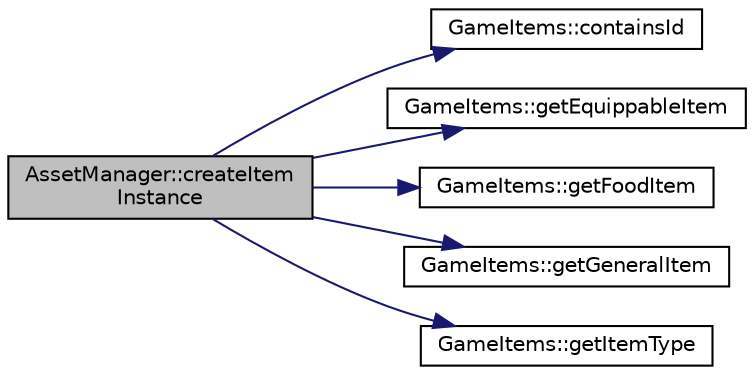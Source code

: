 digraph "AssetManager::createItemInstance"
{
 // LATEX_PDF_SIZE
  edge [fontname="Helvetica",fontsize="10",labelfontname="Helvetica",labelfontsize="10"];
  node [fontname="Helvetica",fontsize="10",shape=record];
  rankdir="LR";
  Node1 [label="AssetManager::createItem\lInstance",height=0.2,width=0.4,color="black", fillcolor="grey75", style="filled", fontcolor="black",tooltip="Creates an instance of an item."];
  Node1 -> Node2 [color="midnightblue",fontsize="10",style="solid",fontname="Helvetica"];
  Node2 [label="GameItems::containsId",height=0.2,width=0.4,color="black", fillcolor="white", style="filled",URL="$structGameItems.html#aa28c24034d12b17b9f85d9c46d9cb9a1",tooltip=" "];
  Node1 -> Node3 [color="midnightblue",fontsize="10",style="solid",fontname="Helvetica"];
  Node3 [label="GameItems::getEquippableItem",height=0.2,width=0.4,color="black", fillcolor="white", style="filled",URL="$structGameItems.html#a12d353035869abb44b959b2fd56dc320",tooltip=" "];
  Node1 -> Node4 [color="midnightblue",fontsize="10",style="solid",fontname="Helvetica"];
  Node4 [label="GameItems::getFoodItem",height=0.2,width=0.4,color="black", fillcolor="white", style="filled",URL="$structGameItems.html#a5525518c6b68815489b0453e43da1024",tooltip=" "];
  Node1 -> Node5 [color="midnightblue",fontsize="10",style="solid",fontname="Helvetica"];
  Node5 [label="GameItems::getGeneralItem",height=0.2,width=0.4,color="black", fillcolor="white", style="filled",URL="$structGameItems.html#a0947ecd8654943fb367afd0bcb0d37b4",tooltip=" "];
  Node1 -> Node6 [color="midnightblue",fontsize="10",style="solid",fontname="Helvetica"];
  Node6 [label="GameItems::getItemType",height=0.2,width=0.4,color="black", fillcolor="white", style="filled",URL="$structGameItems.html#af9a7b3d5920e2b356499038c77ff4498",tooltip=" "];
}
